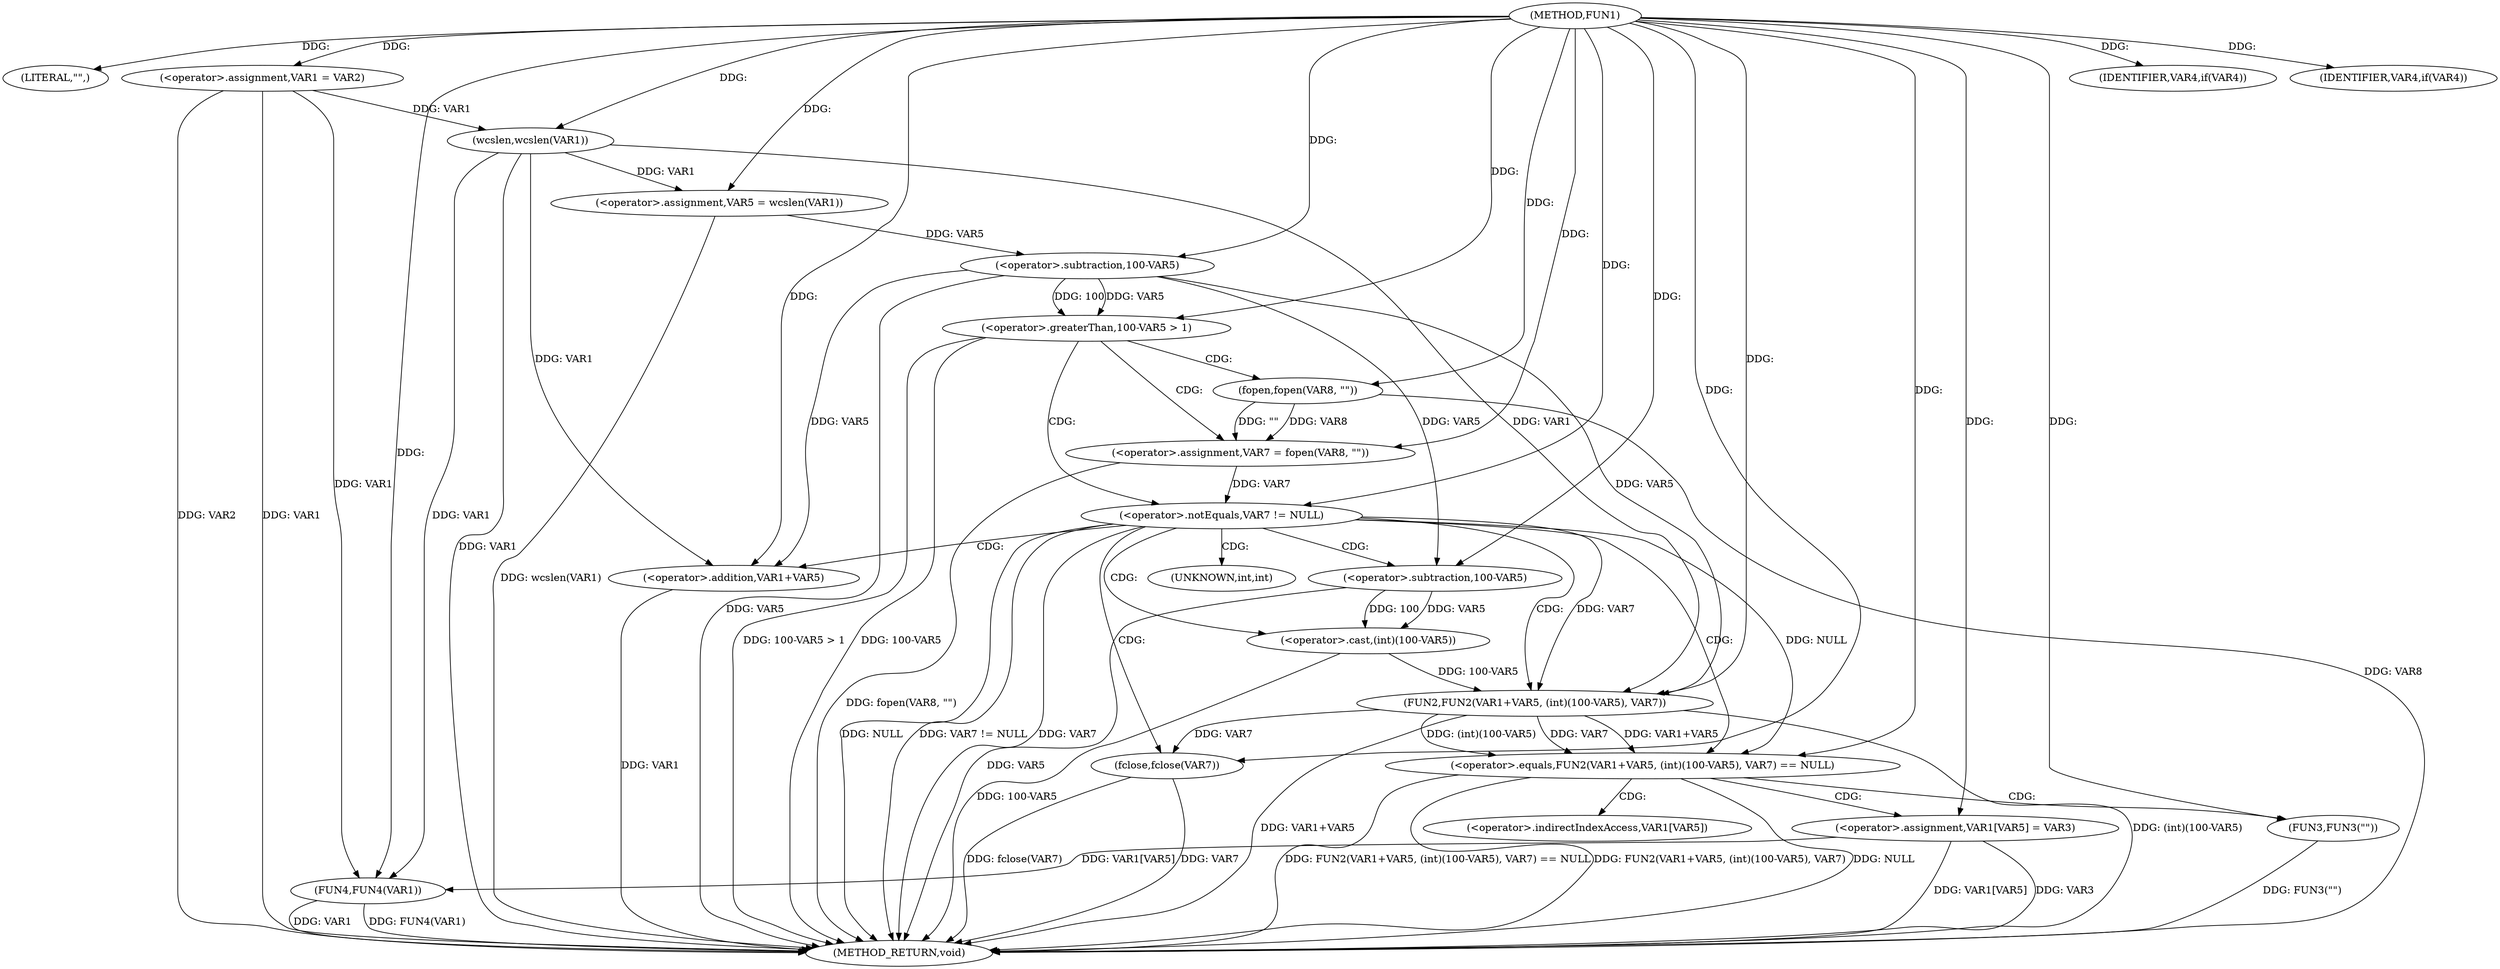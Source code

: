 digraph FUN1 {  
"1000100" [label = "(METHOD,FUN1)" ]
"1000162" [label = "(METHOD_RETURN,void)" ]
"1000103" [label = "(LITERAL,\"\",)" ]
"1000104" [label = "(<operator>.assignment,VAR1 = VAR2)" ]
"1000108" [label = "(IDENTIFIER,VAR4,if(VAR4))" ]
"1000112" [label = "(<operator>.assignment,VAR5 = wcslen(VAR1))" ]
"1000114" [label = "(wcslen,wcslen(VAR1))" ]
"1000118" [label = "(<operator>.greaterThan,100-VAR5 > 1)" ]
"1000119" [label = "(<operator>.subtraction,100-VAR5)" ]
"1000124" [label = "(<operator>.assignment,VAR7 = fopen(VAR8, \"\"))" ]
"1000126" [label = "(fopen,fopen(VAR8, \"\"))" ]
"1000130" [label = "(<operator>.notEquals,VAR7 != NULL)" ]
"1000135" [label = "(<operator>.equals,FUN2(VAR1+VAR5, (int)(100-VAR5), VAR7) == NULL)" ]
"1000136" [label = "(FUN2,FUN2(VAR1+VAR5, (int)(100-VAR5), VAR7))" ]
"1000137" [label = "(<operator>.addition,VAR1+VAR5)" ]
"1000140" [label = "(<operator>.cast,(int)(100-VAR5))" ]
"1000142" [label = "(<operator>.subtraction,100-VAR5)" ]
"1000148" [label = "(FUN3,FUN3(\"\"))" ]
"1000150" [label = "(<operator>.assignment,VAR1[VAR5] = VAR3)" ]
"1000155" [label = "(fclose,fclose(VAR7))" ]
"1000158" [label = "(IDENTIFIER,VAR4,if(VAR4))" ]
"1000160" [label = "(FUN4,FUN4(VAR1))" ]
"1000141" [label = "(UNKNOWN,int,int)" ]
"1000151" [label = "(<operator>.indirectIndexAccess,VAR1[VAR5])" ]
  "1000140" -> "1000162"  [ label = "DDG: 100-VAR5"] 
  "1000150" -> "1000162"  [ label = "DDG: VAR1[VAR5]"] 
  "1000104" -> "1000162"  [ label = "DDG: VAR1"] 
  "1000130" -> "1000162"  [ label = "DDG: NULL"] 
  "1000136" -> "1000162"  [ label = "DDG: (int)(100-VAR5)"] 
  "1000148" -> "1000162"  [ label = "DDG: FUN3(\"\")"] 
  "1000126" -> "1000162"  [ label = "DDG: VAR8"] 
  "1000118" -> "1000162"  [ label = "DDG: 100-VAR5 > 1"] 
  "1000150" -> "1000162"  [ label = "DDG: VAR3"] 
  "1000135" -> "1000162"  [ label = "DDG: FUN2(VAR1+VAR5, (int)(100-VAR5), VAR7) == NULL"] 
  "1000135" -> "1000162"  [ label = "DDG: FUN2(VAR1+VAR5, (int)(100-VAR5), VAR7)"] 
  "1000118" -> "1000162"  [ label = "DDG: 100-VAR5"] 
  "1000135" -> "1000162"  [ label = "DDG: NULL"] 
  "1000160" -> "1000162"  [ label = "DDG: VAR1"] 
  "1000130" -> "1000162"  [ label = "DDG: VAR7 != NULL"] 
  "1000124" -> "1000162"  [ label = "DDG: fopen(VAR8, \"\")"] 
  "1000112" -> "1000162"  [ label = "DDG: wcslen(VAR1)"] 
  "1000160" -> "1000162"  [ label = "DDG: FUN4(VAR1)"] 
  "1000155" -> "1000162"  [ label = "DDG: fclose(VAR7)"] 
  "1000142" -> "1000162"  [ label = "DDG: VAR5"] 
  "1000114" -> "1000162"  [ label = "DDG: VAR1"] 
  "1000119" -> "1000162"  [ label = "DDG: VAR5"] 
  "1000155" -> "1000162"  [ label = "DDG: VAR7"] 
  "1000137" -> "1000162"  [ label = "DDG: VAR1"] 
  "1000136" -> "1000162"  [ label = "DDG: VAR1+VAR5"] 
  "1000104" -> "1000162"  [ label = "DDG: VAR2"] 
  "1000130" -> "1000162"  [ label = "DDG: VAR7"] 
  "1000100" -> "1000103"  [ label = "DDG: "] 
  "1000100" -> "1000104"  [ label = "DDG: "] 
  "1000100" -> "1000108"  [ label = "DDG: "] 
  "1000114" -> "1000112"  [ label = "DDG: VAR1"] 
  "1000100" -> "1000112"  [ label = "DDG: "] 
  "1000104" -> "1000114"  [ label = "DDG: VAR1"] 
  "1000100" -> "1000114"  [ label = "DDG: "] 
  "1000119" -> "1000118"  [ label = "DDG: 100"] 
  "1000119" -> "1000118"  [ label = "DDG: VAR5"] 
  "1000100" -> "1000119"  [ label = "DDG: "] 
  "1000112" -> "1000119"  [ label = "DDG: VAR5"] 
  "1000100" -> "1000118"  [ label = "DDG: "] 
  "1000126" -> "1000124"  [ label = "DDG: VAR8"] 
  "1000126" -> "1000124"  [ label = "DDG: \"\""] 
  "1000100" -> "1000124"  [ label = "DDG: "] 
  "1000100" -> "1000126"  [ label = "DDG: "] 
  "1000124" -> "1000130"  [ label = "DDG: VAR7"] 
  "1000100" -> "1000130"  [ label = "DDG: "] 
  "1000136" -> "1000135"  [ label = "DDG: VAR1+VAR5"] 
  "1000136" -> "1000135"  [ label = "DDG: (int)(100-VAR5)"] 
  "1000136" -> "1000135"  [ label = "DDG: VAR7"] 
  "1000114" -> "1000136"  [ label = "DDG: VAR1"] 
  "1000100" -> "1000136"  [ label = "DDG: "] 
  "1000119" -> "1000136"  [ label = "DDG: VAR5"] 
  "1000114" -> "1000137"  [ label = "DDG: VAR1"] 
  "1000100" -> "1000137"  [ label = "DDG: "] 
  "1000119" -> "1000137"  [ label = "DDG: VAR5"] 
  "1000140" -> "1000136"  [ label = "DDG: 100-VAR5"] 
  "1000142" -> "1000140"  [ label = "DDG: 100"] 
  "1000142" -> "1000140"  [ label = "DDG: VAR5"] 
  "1000100" -> "1000142"  [ label = "DDG: "] 
  "1000119" -> "1000142"  [ label = "DDG: VAR5"] 
  "1000130" -> "1000136"  [ label = "DDG: VAR7"] 
  "1000130" -> "1000135"  [ label = "DDG: NULL"] 
  "1000100" -> "1000135"  [ label = "DDG: "] 
  "1000100" -> "1000148"  [ label = "DDG: "] 
  "1000100" -> "1000150"  [ label = "DDG: "] 
  "1000136" -> "1000155"  [ label = "DDG: VAR7"] 
  "1000100" -> "1000155"  [ label = "DDG: "] 
  "1000100" -> "1000158"  [ label = "DDG: "] 
  "1000150" -> "1000160"  [ label = "DDG: VAR1[VAR5]"] 
  "1000104" -> "1000160"  [ label = "DDG: VAR1"] 
  "1000114" -> "1000160"  [ label = "DDG: VAR1"] 
  "1000100" -> "1000160"  [ label = "DDG: "] 
  "1000118" -> "1000126"  [ label = "CDG: "] 
  "1000118" -> "1000124"  [ label = "CDG: "] 
  "1000118" -> "1000130"  [ label = "CDG: "] 
  "1000130" -> "1000142"  [ label = "CDG: "] 
  "1000130" -> "1000155"  [ label = "CDG: "] 
  "1000130" -> "1000137"  [ label = "CDG: "] 
  "1000130" -> "1000141"  [ label = "CDG: "] 
  "1000130" -> "1000135"  [ label = "CDG: "] 
  "1000130" -> "1000136"  [ label = "CDG: "] 
  "1000130" -> "1000140"  [ label = "CDG: "] 
  "1000135" -> "1000151"  [ label = "CDG: "] 
  "1000135" -> "1000150"  [ label = "CDG: "] 
  "1000135" -> "1000148"  [ label = "CDG: "] 
}
